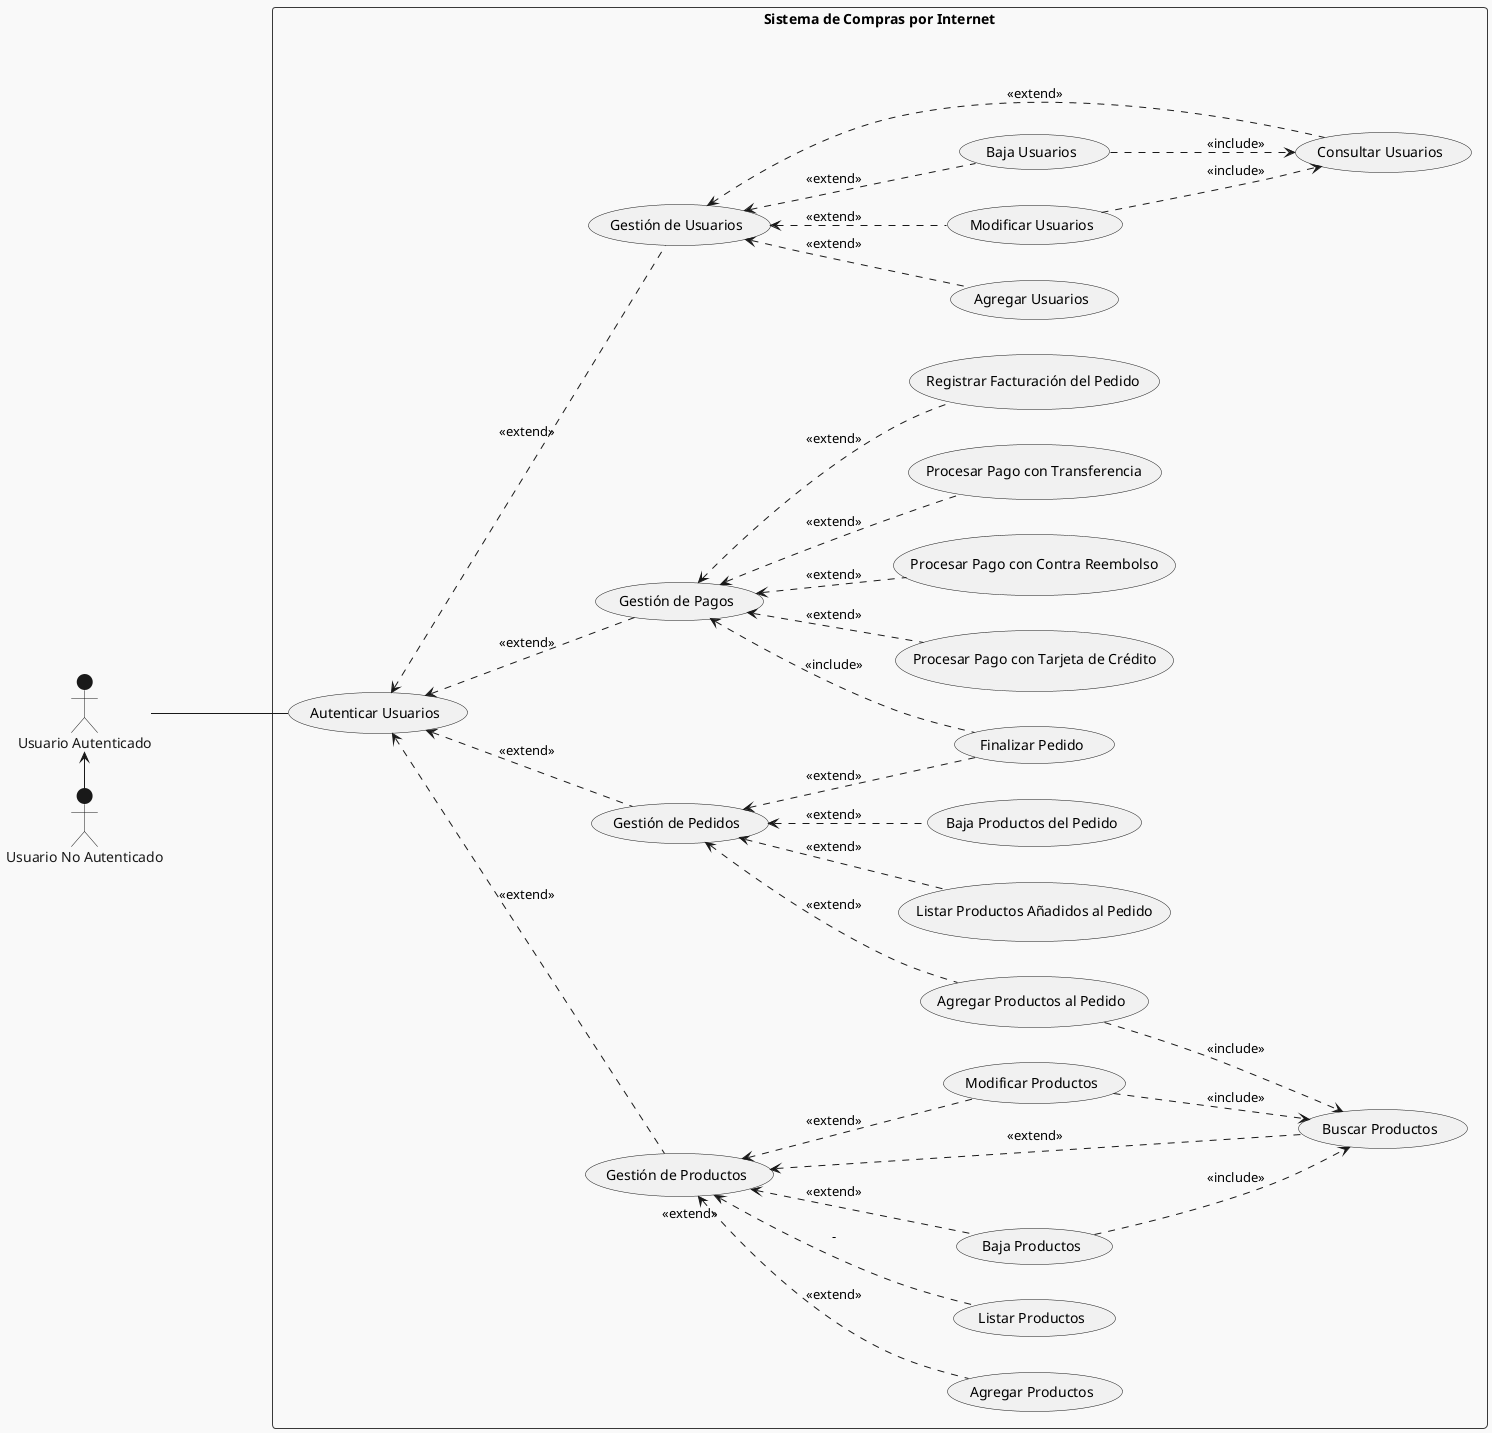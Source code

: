 @startuml

!theme mars
left to right direction

skinparam package {
    layout new
}

actor "Usuario Autenticado" as UsuarioAutenticado
actor "Usuario No Autenticado" as UsuarioNoAutenticado

rectangle "Sistema de Compras por Internet" {

    usecase "Gestión de Productos" as GestionProductos
    usecase "Gestión de Pedidos" as GestionPedidos
    usecase "Gestión de Pagos" as GestionPagos
    usecase "Gestión de Usuarios" as GestionUsuarios
    usecase "Autenticar Usuarios" as AutenticarUsuario

    usecase "Agregar Productos" as AgregarProducto
    usecase "Listar Productos" as ListarProductos
    usecase "Baja Productos" as BajaProducto
    usecase "Buscar Productos" as BuscarProducto
    usecase "Modificar Productos" as ModificarProducto

    usecase "Agregar Productos al Pedido" as AgregarProductosPedido
    usecase "Listar Productos Añadidos al Pedido" as ListarProductosAñadidos
    usecase "Baja Productos del Pedido" as BajaProductosPedido
    usecase "Finalizar Pedido" as FinalizarPedido

    usecase "Procesar Pago con Tarjeta de Crédito" as PagoTarjeta
    usecase "Procesar Pago con Contra Reembolso" as PagoReembolso
    usecase "Procesar Pago con Transferencia" as PagoTransferencia
    usecase "Registrar Facturación del Pedido" as AgregarFacturación

    usecase "Agregar Usuarios" as AgregarUsuario
    usecase "Modificar Usuarios" as ModificarUsuario
    usecase "Baja Usuarios" as BajaUsuario
    usecase "Consultar Usuarios" as ConsultarUsuario

}

UsuarioAutenticado --- AutenticarUsuario
AutenticarUsuario <.. GestionPedidos: "<<extend>>"
AutenticarUsuario <.- GestionPagos: "<<extend>>"
AutenticarUsuario <.- GestionUsuarios: "<<extend>>"
AutenticarUsuario <.- GestionProductos: "<<extend>>"


:UsuarioAutenticado: <-r- :UsuarioNoAutenticado:


GestionProductos  <.- AgregarProducto: "<<extend>>"
GestionProductos  <.- ListarProductos: "<<extend>>"-
GestionProductos  <.- BajaProducto: "<<extend>>"
GestionProductos  <.- ModificarProducto: "<<extend>>"
GestionProductos  <.- BuscarProducto: "<<extend>>"

BajaProducto -.> BuscarProducto: "<<include>>"
ModificarProducto -.> BuscarProducto: "<<include>>"

GestionPedidos <.- AgregarProductosPedido: "<<extend>>"
GestionPedidos <.- ListarProductosAñadidos: "<<extend>>"
GestionPedidos <.- BajaProductosPedido: "<<extend>>"
GestionPedidos <.- FinalizarPedido: "<<extend>>"
AgregarProductosPedido -.> BuscarProducto: "<<include>>"
GestionPagos <.- PagoTarjeta: "<<extend>>"
GestionPagos <.- PagoReembolso: "<<extend>>"
GestionPagos <.- PagoTransferencia: "<<extend>>"
GestionPagos <.- AgregarFacturación: "<<extend>>"
GestionPagos <.- FinalizarPedido: "<<include>>"
GestionUsuarios <.- AgregarUsuario: "<<extend>>"
GestionUsuarios <.- ModificarUsuario: "<<extend>>"
GestionUsuarios <.- BajaUsuario: "<<extend>>"
GestionUsuarios <.- ConsultarUsuario: "<<extend>>"

BajaUsuario -.> ConsultarUsuario: "<<include>>"
ModificarUsuario -.> ConsultarUsuario: "<<include>>"
@enduml


DIAGRAMA DE ACTIVIDAD:
@startuml
|Usuario|
|Interfaz|
|sistema|

|Usuario|
start
:Ingresa al Sistema;
:Selecciona opción modificar precio;
|sistema|
:Buscar autores;
|Interfaz|
:Abre Modal Autores;
|Usuario|
:Selecciona Autor;

|sistema|
:Buscar libros del autor;
|Interfaz|
:Abre Modal Libros por Autor;
|Usuario|
:Selecciona libro;
|Interfaz|
:Solicita porcentaje de modificacion;
|Usuario|
:Ingresa porcentaje;
|sistema|
:Actualiza precio del libro;

stop
@endum
